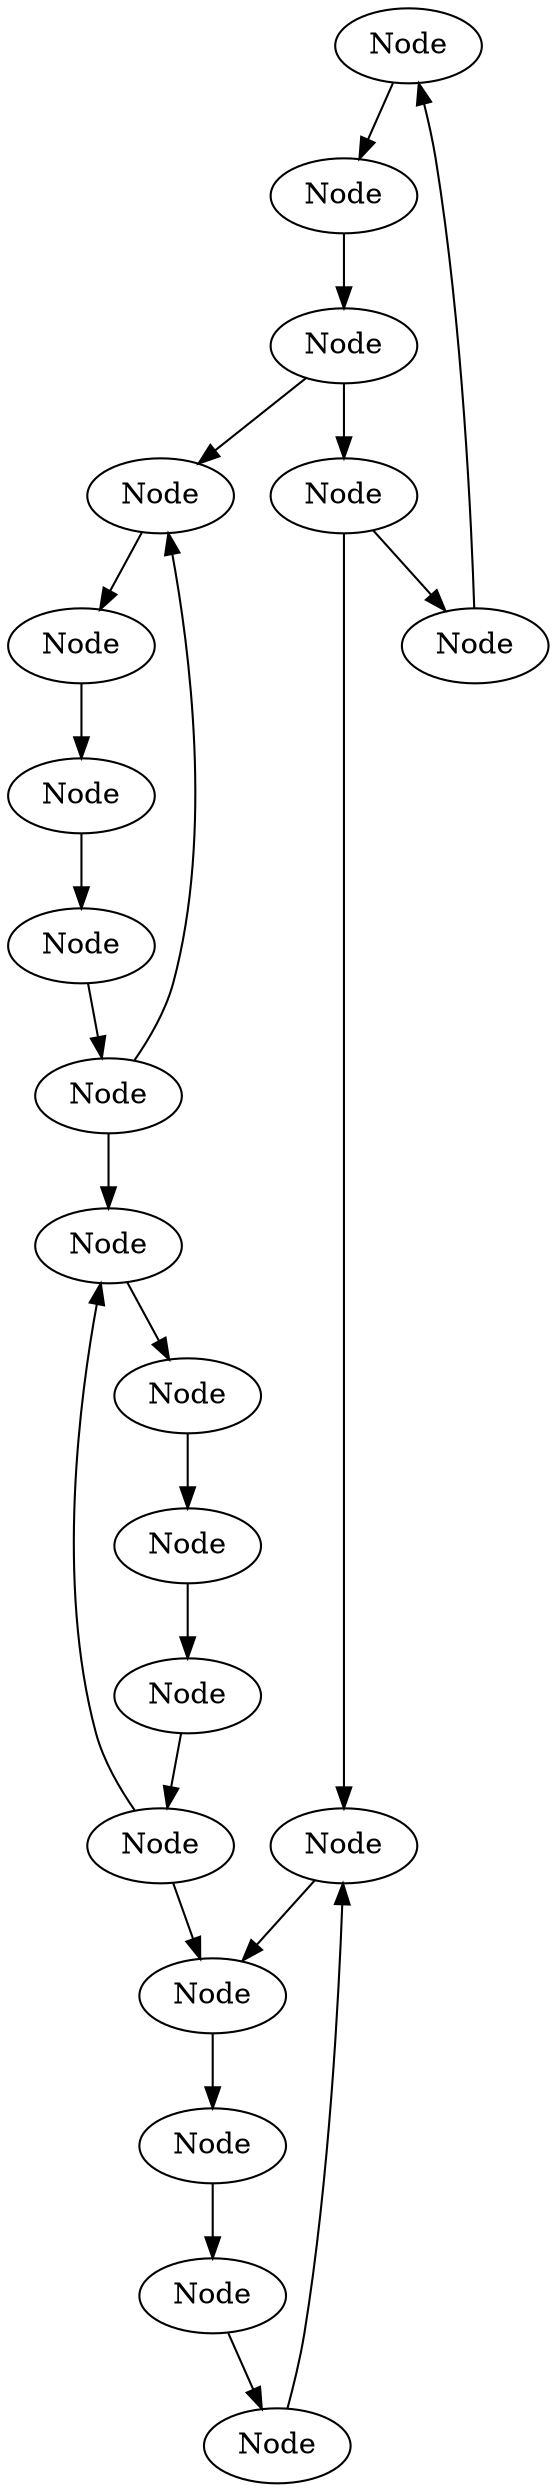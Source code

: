 digraph {
    0 [ label = "Node" ]
    1 [ label = "Node" ]
    2 [ label = "Node" ]
    3 [ label = "Node" ]
    4 [ label = "Node" ]
    5 [ label = "Node" ]
    6 [ label = "Node" ]
    7 [ label = "Node" ]
    8 [ label = "Node" ]
    9 [ label = "Node" ]
    10 [ label = "Node" ]
    11 [ label = "Node" ]
    12 [ label = "Node" ]
    13 [ label = "Node" ]
    14 [ label = "Node" ]
    15 [ label = "Node" ]
    16 [ label = "Node" ]
    17 [ label = "Node" ]
    18 [ label = "Node" ]
    19 [ label = "Node" ]
    0 -> 1 [ ]
    1 -> 2 [ ]
    2 -> 3 [ ]
    3 -> 4 [ ]
    4 -> 0 [ ]
    5 -> 6 [ ]
    6 -> 7 [ ]
    7 -> 8 [ ]
    8 -> 9 [ ]
    9 -> 5 [ ]
    10 -> 11 [ ]
    11 -> 12 [ ]
    12 -> 13 [ ]
    13 -> 14 [ ]
    14 -> 10 [ ]
    15 -> 16 [ ]
    16 -> 17 [ ]
    17 -> 18 [ ]
    18 -> 19 [ ]
    19 -> 15 [ ]
    2 -> 8 [ ]
    7 -> 13 [ ]
    12 -> 18 [ ]
    3 -> 17 [ ]
}
